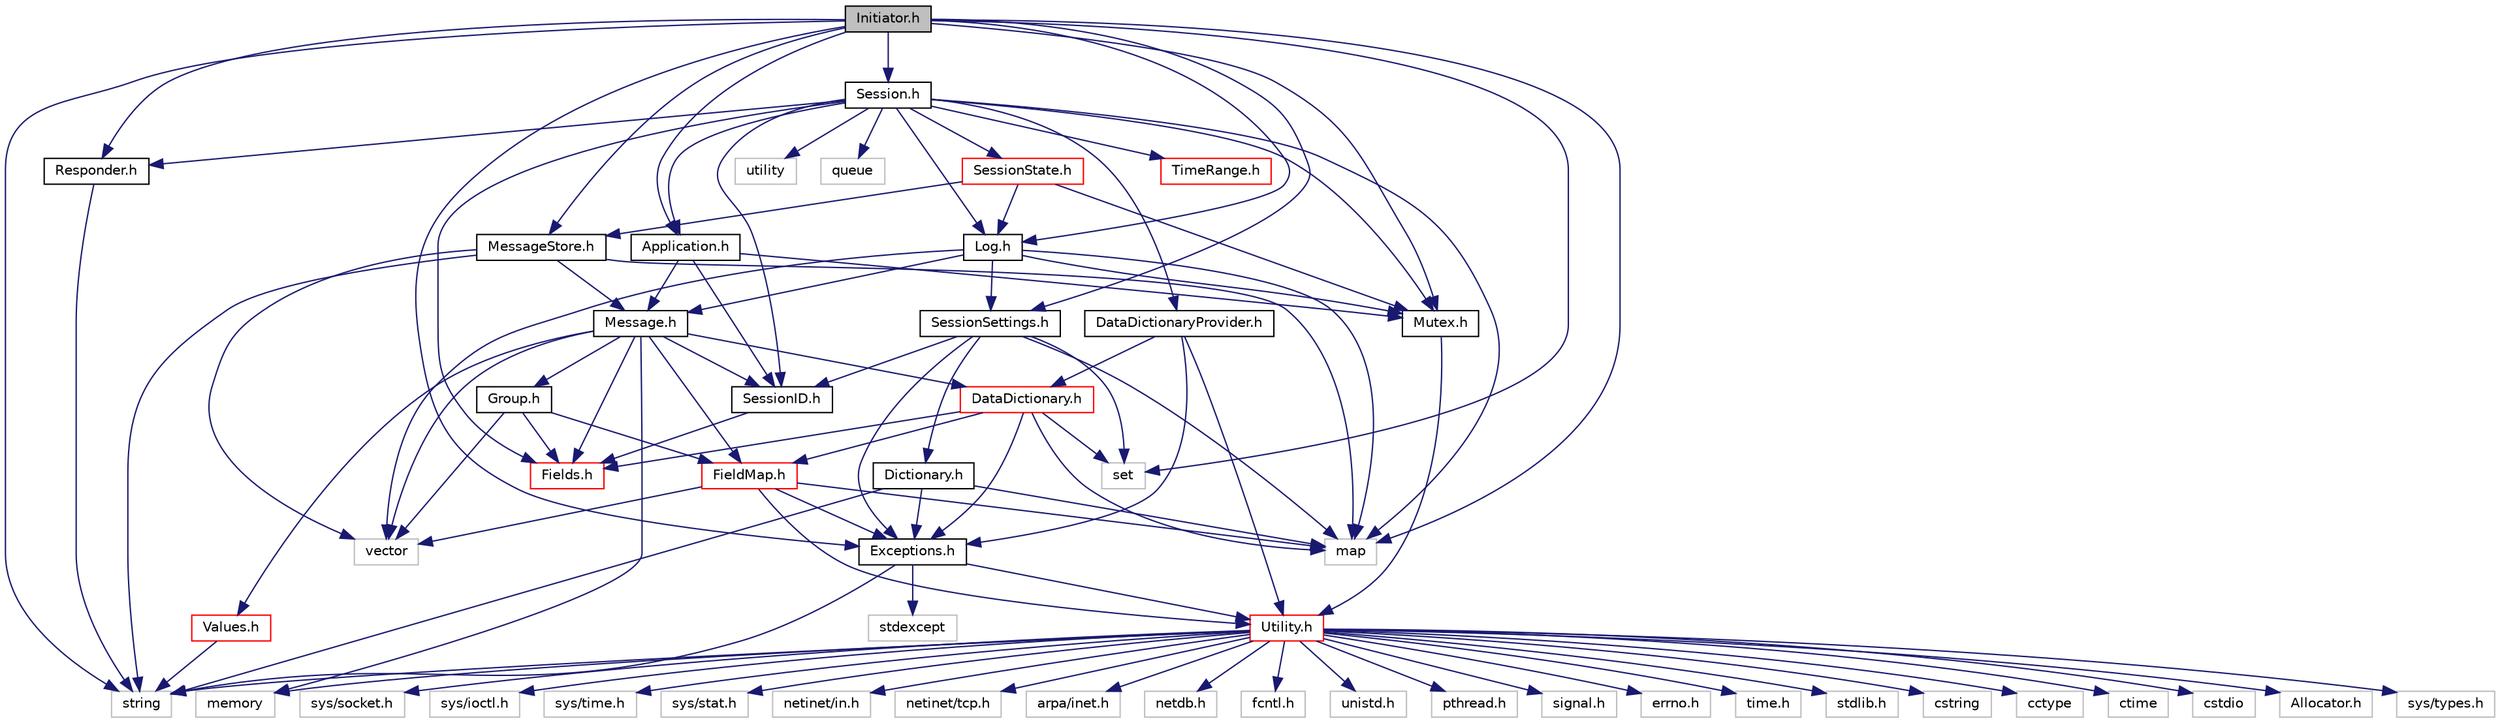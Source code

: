 digraph "Initiator.h"
{
  edge [fontname="Helvetica",fontsize="10",labelfontname="Helvetica",labelfontsize="10"];
  node [fontname="Helvetica",fontsize="10",shape=record];
  Node0 [label="Initiator.h",height=0.2,width=0.4,color="black", fillcolor="grey75", style="filled", fontcolor="black"];
  Node0 -> Node1 [color="midnightblue",fontsize="10",style="solid",fontname="Helvetica"];
  Node1 [label="Application.h",height=0.2,width=0.4,color="black", fillcolor="white", style="filled",URL="$_application_8h.html"];
  Node1 -> Node2 [color="midnightblue",fontsize="10",style="solid",fontname="Helvetica"];
  Node2 [label="Message.h",height=0.2,width=0.4,color="black", fillcolor="white", style="filled",URL="$_message_8h.html"];
  Node2 -> Node3 [color="midnightblue",fontsize="10",style="solid",fontname="Helvetica"];
  Node3 [label="FieldMap.h",height=0.2,width=0.4,color="red", fillcolor="white", style="filled",URL="$_field_map_8h.html"];
  Node3 -> Node38 [color="midnightblue",fontsize="10",style="solid",fontname="Helvetica"];
  Node38 [label="Exceptions.h",height=0.2,width=0.4,color="black", fillcolor="white", style="filled",URL="$_exceptions_8h.html"];
  Node38 -> Node31 [color="midnightblue",fontsize="10",style="solid",fontname="Helvetica"];
  Node31 [label="string",height=0.2,width=0.4,color="grey75", fillcolor="white", style="filled"];
  Node38 -> Node39 [color="midnightblue",fontsize="10",style="solid",fontname="Helvetica"];
  Node39 [label="stdexcept",height=0.2,width=0.4,color="grey75", fillcolor="white", style="filled"];
  Node38 -> Node13 [color="midnightblue",fontsize="10",style="solid",fontname="Helvetica"];
  Node13 [label="Utility.h",height=0.2,width=0.4,color="red", fillcolor="white", style="filled",URL="$_utility_8h.html"];
  Node13 -> Node14 [color="midnightblue",fontsize="10",style="solid",fontname="Helvetica"];
  Node14 [label="Allocator.h",height=0.2,width=0.4,color="grey75", fillcolor="white", style="filled"];
  Node13 -> Node15 [color="midnightblue",fontsize="10",style="solid",fontname="Helvetica"];
  Node15 [label="sys/types.h",height=0.2,width=0.4,color="grey75", fillcolor="white", style="filled"];
  Node13 -> Node16 [color="midnightblue",fontsize="10",style="solid",fontname="Helvetica"];
  Node16 [label="sys/socket.h",height=0.2,width=0.4,color="grey75", fillcolor="white", style="filled"];
  Node13 -> Node17 [color="midnightblue",fontsize="10",style="solid",fontname="Helvetica"];
  Node17 [label="sys/ioctl.h",height=0.2,width=0.4,color="grey75", fillcolor="white", style="filled"];
  Node13 -> Node18 [color="midnightblue",fontsize="10",style="solid",fontname="Helvetica"];
  Node18 [label="sys/time.h",height=0.2,width=0.4,color="grey75", fillcolor="white", style="filled"];
  Node13 -> Node19 [color="midnightblue",fontsize="10",style="solid",fontname="Helvetica"];
  Node19 [label="sys/stat.h",height=0.2,width=0.4,color="grey75", fillcolor="white", style="filled"];
  Node13 -> Node20 [color="midnightblue",fontsize="10",style="solid",fontname="Helvetica"];
  Node20 [label="netinet/in.h",height=0.2,width=0.4,color="grey75", fillcolor="white", style="filled"];
  Node13 -> Node21 [color="midnightblue",fontsize="10",style="solid",fontname="Helvetica"];
  Node21 [label="netinet/tcp.h",height=0.2,width=0.4,color="grey75", fillcolor="white", style="filled"];
  Node13 -> Node22 [color="midnightblue",fontsize="10",style="solid",fontname="Helvetica"];
  Node22 [label="arpa/inet.h",height=0.2,width=0.4,color="grey75", fillcolor="white", style="filled"];
  Node13 -> Node23 [color="midnightblue",fontsize="10",style="solid",fontname="Helvetica"];
  Node23 [label="netdb.h",height=0.2,width=0.4,color="grey75", fillcolor="white", style="filled"];
  Node13 -> Node24 [color="midnightblue",fontsize="10",style="solid",fontname="Helvetica"];
  Node24 [label="fcntl.h",height=0.2,width=0.4,color="grey75", fillcolor="white", style="filled"];
  Node13 -> Node25 [color="midnightblue",fontsize="10",style="solid",fontname="Helvetica"];
  Node25 [label="unistd.h",height=0.2,width=0.4,color="grey75", fillcolor="white", style="filled"];
  Node13 -> Node26 [color="midnightblue",fontsize="10",style="solid",fontname="Helvetica"];
  Node26 [label="pthread.h",height=0.2,width=0.4,color="grey75", fillcolor="white", style="filled"];
  Node13 -> Node27 [color="midnightblue",fontsize="10",style="solid",fontname="Helvetica"];
  Node27 [label="signal.h",height=0.2,width=0.4,color="grey75", fillcolor="white", style="filled"];
  Node13 -> Node28 [color="midnightblue",fontsize="10",style="solid",fontname="Helvetica"];
  Node28 [label="errno.h",height=0.2,width=0.4,color="grey75", fillcolor="white", style="filled"];
  Node13 -> Node29 [color="midnightblue",fontsize="10",style="solid",fontname="Helvetica"];
  Node29 [label="time.h",height=0.2,width=0.4,color="grey75", fillcolor="white", style="filled"];
  Node13 -> Node30 [color="midnightblue",fontsize="10",style="solid",fontname="Helvetica"];
  Node30 [label="stdlib.h",height=0.2,width=0.4,color="grey75", fillcolor="white", style="filled"];
  Node13 -> Node31 [color="midnightblue",fontsize="10",style="solid",fontname="Helvetica"];
  Node13 -> Node32 [color="midnightblue",fontsize="10",style="solid",fontname="Helvetica"];
  Node32 [label="cstring",height=0.2,width=0.4,color="grey75", fillcolor="white", style="filled"];
  Node13 -> Node33 [color="midnightblue",fontsize="10",style="solid",fontname="Helvetica"];
  Node33 [label="cctype",height=0.2,width=0.4,color="grey75", fillcolor="white", style="filled"];
  Node13 -> Node34 [color="midnightblue",fontsize="10",style="solid",fontname="Helvetica"];
  Node34 [label="ctime",height=0.2,width=0.4,color="grey75", fillcolor="white", style="filled"];
  Node13 -> Node35 [color="midnightblue",fontsize="10",style="solid",fontname="Helvetica"];
  Node35 [label="cstdio",height=0.2,width=0.4,color="grey75", fillcolor="white", style="filled"];
  Node13 -> Node37 [color="midnightblue",fontsize="10",style="solid",fontname="Helvetica"];
  Node37 [label="memory",height=0.2,width=0.4,color="grey75", fillcolor="white", style="filled"];
  Node3 -> Node13 [color="midnightblue",fontsize="10",style="solid",fontname="Helvetica"];
  Node3 -> Node49 [color="midnightblue",fontsize="10",style="solid",fontname="Helvetica"];
  Node49 [label="map",height=0.2,width=0.4,color="grey75", fillcolor="white", style="filled"];
  Node3 -> Node50 [color="midnightblue",fontsize="10",style="solid",fontname="Helvetica"];
  Node50 [label="vector",height=0.2,width=0.4,color="grey75", fillcolor="white", style="filled"];
  Node2 -> Node52 [color="midnightblue",fontsize="10",style="solid",fontname="Helvetica"];
  Node52 [label="Fields.h",height=0.2,width=0.4,color="red", fillcolor="white", style="filled",URL="$_fields_8h.html"];
  Node2 -> Node54 [color="midnightblue",fontsize="10",style="solid",fontname="Helvetica"];
  Node54 [label="Group.h",height=0.2,width=0.4,color="black", fillcolor="white", style="filled",URL="$_group_8h.html"];
  Node54 -> Node3 [color="midnightblue",fontsize="10",style="solid",fontname="Helvetica"];
  Node54 -> Node52 [color="midnightblue",fontsize="10",style="solid",fontname="Helvetica"];
  Node54 -> Node50 [color="midnightblue",fontsize="10",style="solid",fontname="Helvetica"];
  Node2 -> Node55 [color="midnightblue",fontsize="10",style="solid",fontname="Helvetica"];
  Node55 [label="SessionID.h",height=0.2,width=0.4,color="black", fillcolor="white", style="filled",URL="$_session_i_d_8h.html"];
  Node55 -> Node52 [color="midnightblue",fontsize="10",style="solid",fontname="Helvetica"];
  Node2 -> Node56 [color="midnightblue",fontsize="10",style="solid",fontname="Helvetica"];
  Node56 [label="DataDictionary.h",height=0.2,width=0.4,color="red", fillcolor="white", style="filled",URL="$_data_dictionary_8h.html"];
  Node56 -> Node52 [color="midnightblue",fontsize="10",style="solid",fontname="Helvetica"];
  Node56 -> Node3 [color="midnightblue",fontsize="10",style="solid",fontname="Helvetica"];
  Node56 -> Node38 [color="midnightblue",fontsize="10",style="solid",fontname="Helvetica"];
  Node56 -> Node58 [color="midnightblue",fontsize="10",style="solid",fontname="Helvetica"];
  Node58 [label="set",height=0.2,width=0.4,color="grey75", fillcolor="white", style="filled"];
  Node56 -> Node49 [color="midnightblue",fontsize="10",style="solid",fontname="Helvetica"];
  Node2 -> Node60 [color="midnightblue",fontsize="10",style="solid",fontname="Helvetica"];
  Node60 [label="Values.h",height=0.2,width=0.4,color="red", fillcolor="white", style="filled",URL="$_values_8h.html"];
  Node60 -> Node31 [color="midnightblue",fontsize="10",style="solid",fontname="Helvetica"];
  Node2 -> Node50 [color="midnightblue",fontsize="10",style="solid",fontname="Helvetica"];
  Node2 -> Node37 [color="midnightblue",fontsize="10",style="solid",fontname="Helvetica"];
  Node1 -> Node55 [color="midnightblue",fontsize="10",style="solid",fontname="Helvetica"];
  Node1 -> Node62 [color="midnightblue",fontsize="10",style="solid",fontname="Helvetica"];
  Node62 [label="Mutex.h",height=0.2,width=0.4,color="black", fillcolor="white", style="filled",URL="$_mutex_8h.html"];
  Node62 -> Node13 [color="midnightblue",fontsize="10",style="solid",fontname="Helvetica"];
  Node0 -> Node63 [color="midnightblue",fontsize="10",style="solid",fontname="Helvetica"];
  Node63 [label="MessageStore.h",height=0.2,width=0.4,color="black", fillcolor="white", style="filled",URL="$_message_store_8h.html"];
  Node63 -> Node2 [color="midnightblue",fontsize="10",style="solid",fontname="Helvetica"];
  Node63 -> Node49 [color="midnightblue",fontsize="10",style="solid",fontname="Helvetica"];
  Node63 -> Node50 [color="midnightblue",fontsize="10",style="solid",fontname="Helvetica"];
  Node63 -> Node31 [color="midnightblue",fontsize="10",style="solid",fontname="Helvetica"];
  Node0 -> Node64 [color="midnightblue",fontsize="10",style="solid",fontname="Helvetica"];
  Node64 [label="Log.h",height=0.2,width=0.4,color="black", fillcolor="white", style="filled",URL="$_log_8h.html"];
  Node64 -> Node2 [color="midnightblue",fontsize="10",style="solid",fontname="Helvetica"];
  Node64 -> Node62 [color="midnightblue",fontsize="10",style="solid",fontname="Helvetica"];
  Node64 -> Node65 [color="midnightblue",fontsize="10",style="solid",fontname="Helvetica"];
  Node65 [label="SessionSettings.h",height=0.2,width=0.4,color="black", fillcolor="white", style="filled",URL="$_session_settings_8h.html"];
  Node65 -> Node66 [color="midnightblue",fontsize="10",style="solid",fontname="Helvetica"];
  Node66 [label="Dictionary.h",height=0.2,width=0.4,color="black", fillcolor="white", style="filled",URL="$_dictionary_8h.html"];
  Node66 -> Node49 [color="midnightblue",fontsize="10",style="solid",fontname="Helvetica"];
  Node66 -> Node31 [color="midnightblue",fontsize="10",style="solid",fontname="Helvetica"];
  Node66 -> Node38 [color="midnightblue",fontsize="10",style="solid",fontname="Helvetica"];
  Node65 -> Node55 [color="midnightblue",fontsize="10",style="solid",fontname="Helvetica"];
  Node65 -> Node38 [color="midnightblue",fontsize="10",style="solid",fontname="Helvetica"];
  Node65 -> Node49 [color="midnightblue",fontsize="10",style="solid",fontname="Helvetica"];
  Node65 -> Node58 [color="midnightblue",fontsize="10",style="solid",fontname="Helvetica"];
  Node64 -> Node49 [color="midnightblue",fontsize="10",style="solid",fontname="Helvetica"];
  Node64 -> Node50 [color="midnightblue",fontsize="10",style="solid",fontname="Helvetica"];
  Node0 -> Node67 [color="midnightblue",fontsize="10",style="solid",fontname="Helvetica"];
  Node67 [label="Responder.h",height=0.2,width=0.4,color="black", fillcolor="white", style="filled",URL="$_responder_8h.html"];
  Node67 -> Node31 [color="midnightblue",fontsize="10",style="solid",fontname="Helvetica"];
  Node0 -> Node65 [color="midnightblue",fontsize="10",style="solid",fontname="Helvetica"];
  Node0 -> Node38 [color="midnightblue",fontsize="10",style="solid",fontname="Helvetica"];
  Node0 -> Node62 [color="midnightblue",fontsize="10",style="solid",fontname="Helvetica"];
  Node0 -> Node68 [color="midnightblue",fontsize="10",style="solid",fontname="Helvetica"];
  Node68 [label="Session.h",height=0.2,width=0.4,color="black", fillcolor="white", style="filled",URL="$_session_8h.html"];
  Node68 -> Node69 [color="midnightblue",fontsize="10",style="solid",fontname="Helvetica"];
  Node69 [label="SessionState.h",height=0.2,width=0.4,color="red", fillcolor="white", style="filled",URL="$_session_state_8h.html"];
  Node69 -> Node63 [color="midnightblue",fontsize="10",style="solid",fontname="Helvetica"];
  Node69 -> Node64 [color="midnightblue",fontsize="10",style="solid",fontname="Helvetica"];
  Node69 -> Node62 [color="midnightblue",fontsize="10",style="solid",fontname="Helvetica"];
  Node68 -> Node70 [color="midnightblue",fontsize="10",style="solid",fontname="Helvetica"];
  Node70 [label="TimeRange.h",height=0.2,width=0.4,color="red", fillcolor="white", style="filled",URL="$_time_range_8h.html"];
  Node68 -> Node55 [color="midnightblue",fontsize="10",style="solid",fontname="Helvetica"];
  Node68 -> Node67 [color="midnightblue",fontsize="10",style="solid",fontname="Helvetica"];
  Node68 -> Node52 [color="midnightblue",fontsize="10",style="solid",fontname="Helvetica"];
  Node68 -> Node71 [color="midnightblue",fontsize="10",style="solid",fontname="Helvetica"];
  Node71 [label="DataDictionaryProvider.h",height=0.2,width=0.4,color="black", fillcolor="white", style="filled",URL="$_data_dictionary_provider_8h.html"];
  Node71 -> Node56 [color="midnightblue",fontsize="10",style="solid",fontname="Helvetica"];
  Node71 -> Node38 [color="midnightblue",fontsize="10",style="solid",fontname="Helvetica"];
  Node71 -> Node13 [color="midnightblue",fontsize="10",style="solid",fontname="Helvetica"];
  Node68 -> Node1 [color="midnightblue",fontsize="10",style="solid",fontname="Helvetica"];
  Node68 -> Node62 [color="midnightblue",fontsize="10",style="solid",fontname="Helvetica"];
  Node68 -> Node64 [color="midnightblue",fontsize="10",style="solid",fontname="Helvetica"];
  Node68 -> Node72 [color="midnightblue",fontsize="10",style="solid",fontname="Helvetica"];
  Node72 [label="utility",height=0.2,width=0.4,color="grey75", fillcolor="white", style="filled"];
  Node68 -> Node49 [color="midnightblue",fontsize="10",style="solid",fontname="Helvetica"];
  Node68 -> Node73 [color="midnightblue",fontsize="10",style="solid",fontname="Helvetica"];
  Node73 [label="queue",height=0.2,width=0.4,color="grey75", fillcolor="white", style="filled"];
  Node0 -> Node58 [color="midnightblue",fontsize="10",style="solid",fontname="Helvetica"];
  Node0 -> Node49 [color="midnightblue",fontsize="10",style="solid",fontname="Helvetica"];
  Node0 -> Node31 [color="midnightblue",fontsize="10",style="solid",fontname="Helvetica"];
}
